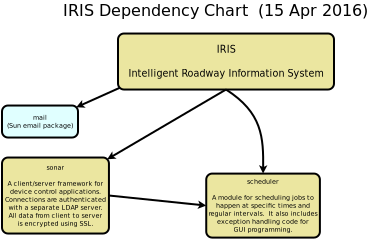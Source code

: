 <?xml version="1.0" encoding="UTF-8"?>
<dia:diagram xmlns:dia="http://www.lysator.liu.se/~alla/dia/">
  <dia:layer name="Background" visible="true" active="true">
    <dia:object type="Standard - Box" version="0" id="O0">
      <dia:attribute name="obj_pos">
        <dia:point val="6.2,1.8"/>
      </dia:attribute>
      <dia:attribute name="obj_bb">
        <dia:rectangle val="6.15,1.75;17.05,4.65"/>
      </dia:attribute>
      <dia:attribute name="elem_corner">
        <dia:point val="6.2,1.8"/>
      </dia:attribute>
      <dia:attribute name="elem_width">
        <dia:real val="10.8"/>
      </dia:attribute>
      <dia:attribute name="elem_height">
        <dia:real val="2.8"/>
      </dia:attribute>
      <dia:attribute name="inner_color">
        <dia:color val="#ebe6a0"/>
      </dia:attribute>
      <dia:attribute name="show_background">
        <dia:boolean val="true"/>
      </dia:attribute>
      <dia:attribute name="corner_radius">
        <dia:real val="0.3"/>
      </dia:attribute>
    </dia:object>
    <dia:object type="Standard - Text" version="1" id="O1">
      <dia:attribute name="obj_pos">
        <dia:point val="11.6,3.2"/>
      </dia:attribute>
      <dia:attribute name="obj_bb">
        <dia:rectangle val="6.789,2.321;16.411,4.079"/>
      </dia:attribute>
      <dia:attribute name="text">
        <dia:composite type="text">
          <dia:attribute name="string">
            <dia:string>#IRIS

Intelligent Roadway Information System#</dia:string>
          </dia:attribute>
          <dia:attribute name="font">
            <dia:font family="dejavu lgc sans" style="0" name="Courier"/>
          </dia:attribute>
          <dia:attribute name="height">
            <dia:real val="0.6"/>
          </dia:attribute>
          <dia:attribute name="pos">
            <dia:point val="11.6,2.766"/>
          </dia:attribute>
          <dia:attribute name="color">
            <dia:color val="#000000"/>
          </dia:attribute>
          <dia:attribute name="alignment">
            <dia:enum val="1"/>
          </dia:attribute>
        </dia:composite>
      </dia:attribute>
      <dia:attribute name="valign">
        <dia:enum val="2"/>
      </dia:attribute>
      <dia:connections>
        <dia:connection handle="0" to="O0" connection="8"/>
      </dia:connections>
    </dia:object>
    <dia:object type="Standard - Box" version="0" id="O2">
      <dia:attribute name="obj_pos">
        <dia:point val="0.4,8"/>
      </dia:attribute>
      <dia:attribute name="obj_bb">
        <dia:rectangle val="0.35,7.95;5.797,11.85"/>
      </dia:attribute>
      <dia:attribute name="elem_corner">
        <dia:point val="0.4,8"/>
      </dia:attribute>
      <dia:attribute name="elem_width">
        <dia:real val="5.347"/>
      </dia:attribute>
      <dia:attribute name="elem_height">
        <dia:real val="3.8"/>
      </dia:attribute>
      <dia:attribute name="inner_color">
        <dia:color val="#ebe6a0"/>
      </dia:attribute>
      <dia:attribute name="show_background">
        <dia:boolean val="true"/>
      </dia:attribute>
      <dia:attribute name="corner_radius">
        <dia:real val="0.3"/>
      </dia:attribute>
    </dia:object>
    <dia:object type="Standard - Text" version="1" id="O3">
      <dia:attribute name="obj_pos">
        <dia:point val="3.073,9.9"/>
      </dia:attribute>
      <dia:attribute name="obj_bb">
        <dia:rectangle val="0.607,8.314;5.54,11.486"/>
      </dia:attribute>
      <dia:attribute name="text">
        <dia:composite type="text">
          <dia:attribute name="string">
            <dia:string>#sonar

A client/server framework for
device control applications.
Connections are authenticated
with a separate LDAP server.
All data from client to server
is encrypted using SSL.#</dia:string>
          </dia:attribute>
          <dia:attribute name="font">
            <dia:font family="dejavu lgc sans" style="0" name="Courier"/>
          </dia:attribute>
          <dia:attribute name="height">
            <dia:real val="0.4"/>
          </dia:attribute>
          <dia:attribute name="pos">
            <dia:point val="3.073,8.611"/>
          </dia:attribute>
          <dia:attribute name="color">
            <dia:color val="#000000"/>
          </dia:attribute>
          <dia:attribute name="alignment">
            <dia:enum val="1"/>
          </dia:attribute>
        </dia:composite>
      </dia:attribute>
      <dia:attribute name="valign">
        <dia:enum val="2"/>
      </dia:attribute>
      <dia:connections>
        <dia:connection handle="0" to="O2" connection="8"/>
      </dia:connections>
    </dia:object>
    <dia:object type="Standard - Text" version="1" id="O4">
      <dia:attribute name="obj_pos">
        <dia:point val="3,6"/>
      </dia:attribute>
      <dia:attribute name="obj_bb">
        <dia:rectangle val="3,5.258;3,6.188"/>
      </dia:attribute>
      <dia:attribute name="text">
        <dia:composite type="text">
          <dia:attribute name="string">
            <dia:string>##</dia:string>
          </dia:attribute>
          <dia:attribute name="font">
            <dia:font family="dejavu lgc sans" style="0" name="Courier"/>
          </dia:attribute>
          <dia:attribute name="height">
            <dia:real val="1"/>
          </dia:attribute>
          <dia:attribute name="pos">
            <dia:point val="3,6"/>
          </dia:attribute>
          <dia:attribute name="color">
            <dia:color val="#000000"/>
          </dia:attribute>
          <dia:attribute name="alignment">
            <dia:enum val="1"/>
          </dia:attribute>
        </dia:composite>
      </dia:attribute>
      <dia:attribute name="valign">
        <dia:enum val="3"/>
      </dia:attribute>
    </dia:object>
    <dia:object type="Standard - Text" version="1" id="O5">
      <dia:attribute name="obj_pos">
        <dia:point val="14.2,8.4"/>
      </dia:attribute>
      <dia:attribute name="obj_bb">
        <dia:rectangle val="14.2,8.102;14.2,8.475"/>
      </dia:attribute>
      <dia:attribute name="text">
        <dia:composite type="text">
          <dia:attribute name="string">
            <dia:string>##</dia:string>
          </dia:attribute>
          <dia:attribute name="font">
            <dia:font family="dejavu lgc sans" style="0" name="Courier"/>
          </dia:attribute>
          <dia:attribute name="height">
            <dia:real val="0.4"/>
          </dia:attribute>
          <dia:attribute name="pos">
            <dia:point val="14.2,8.4"/>
          </dia:attribute>
          <dia:attribute name="color">
            <dia:color val="#000000"/>
          </dia:attribute>
          <dia:attribute name="alignment">
            <dia:enum val="1"/>
          </dia:attribute>
        </dia:composite>
      </dia:attribute>
      <dia:attribute name="valign">
        <dia:enum val="3"/>
      </dia:attribute>
    </dia:object>
    <dia:object type="Standard - Box" version="0" id="O6">
      <dia:attribute name="obj_pos">
        <dia:point val="10.612,8.803"/>
      </dia:attribute>
      <dia:attribute name="obj_bb">
        <dia:rectangle val="10.562,8.753;16.346,12.053"/>
      </dia:attribute>
      <dia:attribute name="elem_corner">
        <dia:point val="10.612,8.803"/>
      </dia:attribute>
      <dia:attribute name="elem_width">
        <dia:real val="5.683"/>
      </dia:attribute>
      <dia:attribute name="elem_height">
        <dia:real val="3.2"/>
      </dia:attribute>
      <dia:attribute name="inner_color">
        <dia:color val="#ebe6a0"/>
      </dia:attribute>
      <dia:attribute name="show_background">
        <dia:boolean val="true"/>
      </dia:attribute>
      <dia:attribute name="corner_radius">
        <dia:real val="0.3"/>
      </dia:attribute>
    </dia:object>
    <dia:object type="Standard - Box" version="0" id="O7">
      <dia:attribute name="obj_pos">
        <dia:point val="0.4,5.4"/>
      </dia:attribute>
      <dia:attribute name="obj_bb">
        <dia:rectangle val="0.35,5.35;4.25,7.05"/>
      </dia:attribute>
      <dia:attribute name="elem_corner">
        <dia:point val="0.4,5.4"/>
      </dia:attribute>
      <dia:attribute name="elem_width">
        <dia:real val="3.8"/>
      </dia:attribute>
      <dia:attribute name="elem_height">
        <dia:real val="1.6"/>
      </dia:attribute>
      <dia:attribute name="inner_color">
        <dia:color val="#e0ffff"/>
      </dia:attribute>
      <dia:attribute name="show_background">
        <dia:boolean val="true"/>
      </dia:attribute>
      <dia:attribute name="corner_radius">
        <dia:real val="0.3"/>
      </dia:attribute>
    </dia:object>
    <dia:object type="Standard - Text" version="1" id="O8">
      <dia:attribute name="obj_pos">
        <dia:point val="2.3,6.2"/>
      </dia:attribute>
      <dia:attribute name="obj_bb">
        <dia:rectangle val="0.652,5.814;3.947,6.586"/>
      </dia:attribute>
      <dia:attribute name="text">
        <dia:composite type="text">
          <dia:attribute name="string">
            <dia:string>#mail
(Sun email package)#</dia:string>
          </dia:attribute>
          <dia:attribute name="font">
            <dia:font family="dejavu lgc sans" style="0" name="Courier"/>
          </dia:attribute>
          <dia:attribute name="height">
            <dia:real val="0.4"/>
          </dia:attribute>
          <dia:attribute name="pos">
            <dia:point val="2.3,6.111"/>
          </dia:attribute>
          <dia:attribute name="color">
            <dia:color val="#000000"/>
          </dia:attribute>
          <dia:attribute name="alignment">
            <dia:enum val="1"/>
          </dia:attribute>
        </dia:composite>
      </dia:attribute>
      <dia:attribute name="valign">
        <dia:enum val="2"/>
      </dia:attribute>
      <dia:connections>
        <dia:connection handle="0" to="O7" connection="8"/>
      </dia:connections>
    </dia:object>
    <dia:object type="Standard - Text" version="1" id="O9">
      <dia:attribute name="obj_pos">
        <dia:point val="13.454,10.403"/>
      </dia:attribute>
      <dia:attribute name="obj_bb">
        <dia:rectangle val="10.781,9.017;16.126,11.79"/>
      </dia:attribute>
      <dia:attribute name="text">
        <dia:composite type="text">
          <dia:attribute name="string">
            <dia:string>#scheduler

A module for scheduling jobs to
happen at specific times and
regular intervals.  It also includes
exception handling code for
GUI programming.#</dia:string>
          </dia:attribute>
          <dia:attribute name="font">
            <dia:font family="dejavu lgc sans" style="0" name="Courier"/>
          </dia:attribute>
          <dia:attribute name="height">
            <dia:real val="0.4"/>
          </dia:attribute>
          <dia:attribute name="pos">
            <dia:point val="13.454,9.315"/>
          </dia:attribute>
          <dia:attribute name="color">
            <dia:color val="#000000"/>
          </dia:attribute>
          <dia:attribute name="alignment">
            <dia:enum val="1"/>
          </dia:attribute>
        </dia:composite>
      </dia:attribute>
      <dia:attribute name="valign">
        <dia:enum val="2"/>
      </dia:attribute>
      <dia:connections>
        <dia:connection handle="0" to="O6" connection="8"/>
      </dia:connections>
    </dia:object>
    <dia:object type="Standard - Line" version="0" id="O10">
      <dia:attribute name="obj_pos">
        <dia:point val="5.747,9.9"/>
      </dia:attribute>
      <dia:attribute name="obj_bb">
        <dia:rectangle val="5.692,9.845;10.723,10.582"/>
      </dia:attribute>
      <dia:attribute name="conn_endpoints">
        <dia:point val="5.747,9.9"/>
        <dia:point val="10.612,10.403"/>
      </dia:attribute>
      <dia:attribute name="numcp">
        <dia:int val="1"/>
      </dia:attribute>
      <dia:attribute name="end_arrow">
        <dia:enum val="22"/>
      </dia:attribute>
      <dia:attribute name="end_arrow_length">
        <dia:real val="0.2"/>
      </dia:attribute>
      <dia:attribute name="end_arrow_width">
        <dia:real val="0.2"/>
      </dia:attribute>
      <dia:connections>
        <dia:connection handle="0" to="O2" connection="4"/>
        <dia:connection handle="1" to="O6" connection="3"/>
      </dia:connections>
    </dia:object>
    <dia:object type="Standard - Line" version="0" id="O11">
      <dia:attribute name="obj_pos">
        <dia:point val="11.6,4.6"/>
      </dia:attribute>
      <dia:attribute name="obj_bb">
        <dia:rectangle val="5.562,4.532;11.668,8.157"/>
      </dia:attribute>
      <dia:attribute name="conn_endpoints">
        <dia:point val="11.6,4.6"/>
        <dia:point val="5.659,8.088"/>
      </dia:attribute>
      <dia:attribute name="numcp">
        <dia:int val="1"/>
      </dia:attribute>
      <dia:attribute name="end_arrow">
        <dia:enum val="22"/>
      </dia:attribute>
      <dia:attribute name="end_arrow_length">
        <dia:real val="0.2"/>
      </dia:attribute>
      <dia:attribute name="end_arrow_width">
        <dia:real val="0.2"/>
      </dia:attribute>
      <dia:connections>
        <dia:connection handle="0" to="O0" connection="6"/>
        <dia:connection handle="1" to="O2" connection="2"/>
      </dia:connections>
    </dia:object>
    <dia:object type="Standard - Line" version="0" id="O12">
      <dia:attribute name="obj_pos">
        <dia:point val="6.288,4.512"/>
      </dia:attribute>
      <dia:attribute name="obj_bb">
        <dia:rectangle val="4.01,4.446;6.354,5.568"/>
      </dia:attribute>
      <dia:attribute name="conn_endpoints">
        <dia:point val="6.288,4.512"/>
        <dia:point val="4.112,5.488"/>
      </dia:attribute>
      <dia:attribute name="numcp">
        <dia:int val="1"/>
      </dia:attribute>
      <dia:attribute name="end_arrow">
        <dia:enum val="22"/>
      </dia:attribute>
      <dia:attribute name="end_arrow_length">
        <dia:real val="0.2"/>
      </dia:attribute>
      <dia:attribute name="end_arrow_width">
        <dia:real val="0.2"/>
      </dia:attribute>
      <dia:connections>
        <dia:connection handle="0" to="O0" connection="5"/>
        <dia:connection handle="1" to="O7" connection="2"/>
      </dia:connections>
    </dia:object>
    <dia:object type="Standard - Text" version="1" id="O13">
      <dia:attribute name="obj_pos">
        <dia:point val="11.07,0.919"/>
      </dia:attribute>
      <dia:attribute name="obj_bb">
        <dia:rectangle val="3.388,0.153;18.776,1.153"/>
      </dia:attribute>
      <dia:attribute name="text">
        <dia:composite type="text">
          <dia:attribute name="string">
            <dia:string>#IRIS Dependency Chart  (15 Apr 2016)#</dia:string>
          </dia:attribute>
          <dia:attribute name="font">
            <dia:font family="dejavu lgc sans" style="0" name="Courier"/>
          </dia:attribute>
          <dia:attribute name="height">
            <dia:real val="1"/>
          </dia:attribute>
          <dia:attribute name="pos">
            <dia:point val="11.07,0.919"/>
          </dia:attribute>
          <dia:attribute name="color">
            <dia:color val="#000000"/>
          </dia:attribute>
          <dia:attribute name="alignment">
            <dia:enum val="1"/>
          </dia:attribute>
        </dia:composite>
      </dia:attribute>
      <dia:attribute name="valign">
        <dia:enum val="3"/>
      </dia:attribute>
    </dia:object>
    <dia:object type="Standard - BezierLine" version="0" id="O14">
      <dia:attribute name="obj_pos">
        <dia:point val="11.6,4.6"/>
      </dia:attribute>
      <dia:attribute name="obj_bb">
        <dia:rectangle val="11.531,4.531;13.671,8.803"/>
      </dia:attribute>
      <dia:attribute name="bez_points">
        <dia:point val="11.6,4.6"/>
        <dia:point val="13.419,5.764"/>
        <dia:point val="13.476,6.987"/>
        <dia:point val="13.454,8.803"/>
      </dia:attribute>
      <dia:attribute name="corner_types">
        <dia:enum val="0"/>
        <dia:enum val="0"/>
      </dia:attribute>
      <dia:attribute name="end_arrow">
        <dia:enum val="22"/>
      </dia:attribute>
      <dia:attribute name="end_arrow_length">
        <dia:real val="0.2"/>
      </dia:attribute>
      <dia:attribute name="end_arrow_width">
        <dia:real val="0.2"/>
      </dia:attribute>
      <dia:connections>
        <dia:connection handle="0" to="O0" connection="6"/>
        <dia:connection handle="3" to="O6" connection="1"/>
      </dia:connections>
    </dia:object>
    <dia:object type="Standard - Text" version="1" id="O15">
      <dia:attribute name="obj_pos">
        <dia:point val="12.252,0.653"/>
      </dia:attribute>
      <dia:attribute name="obj_bb">
        <dia:rectangle val="12.252,0.058;12.252,0.803"/>
      </dia:attribute>
      <dia:attribute name="text">
        <dia:composite type="text">
          <dia:attribute name="string">
            <dia:string>##</dia:string>
          </dia:attribute>
          <dia:attribute name="font">
            <dia:font family="sans" style="0" name="Helvetica"/>
          </dia:attribute>
          <dia:attribute name="height">
            <dia:real val="0.8"/>
          </dia:attribute>
          <dia:attribute name="pos">
            <dia:point val="12.252,0.653"/>
          </dia:attribute>
          <dia:attribute name="color">
            <dia:color val="#000000"/>
          </dia:attribute>
          <dia:attribute name="alignment">
            <dia:enum val="0"/>
          </dia:attribute>
        </dia:composite>
      </dia:attribute>
      <dia:attribute name="valign">
        <dia:enum val="3"/>
      </dia:attribute>
    </dia:object>
  </dia:layer>
</dia:diagram>
